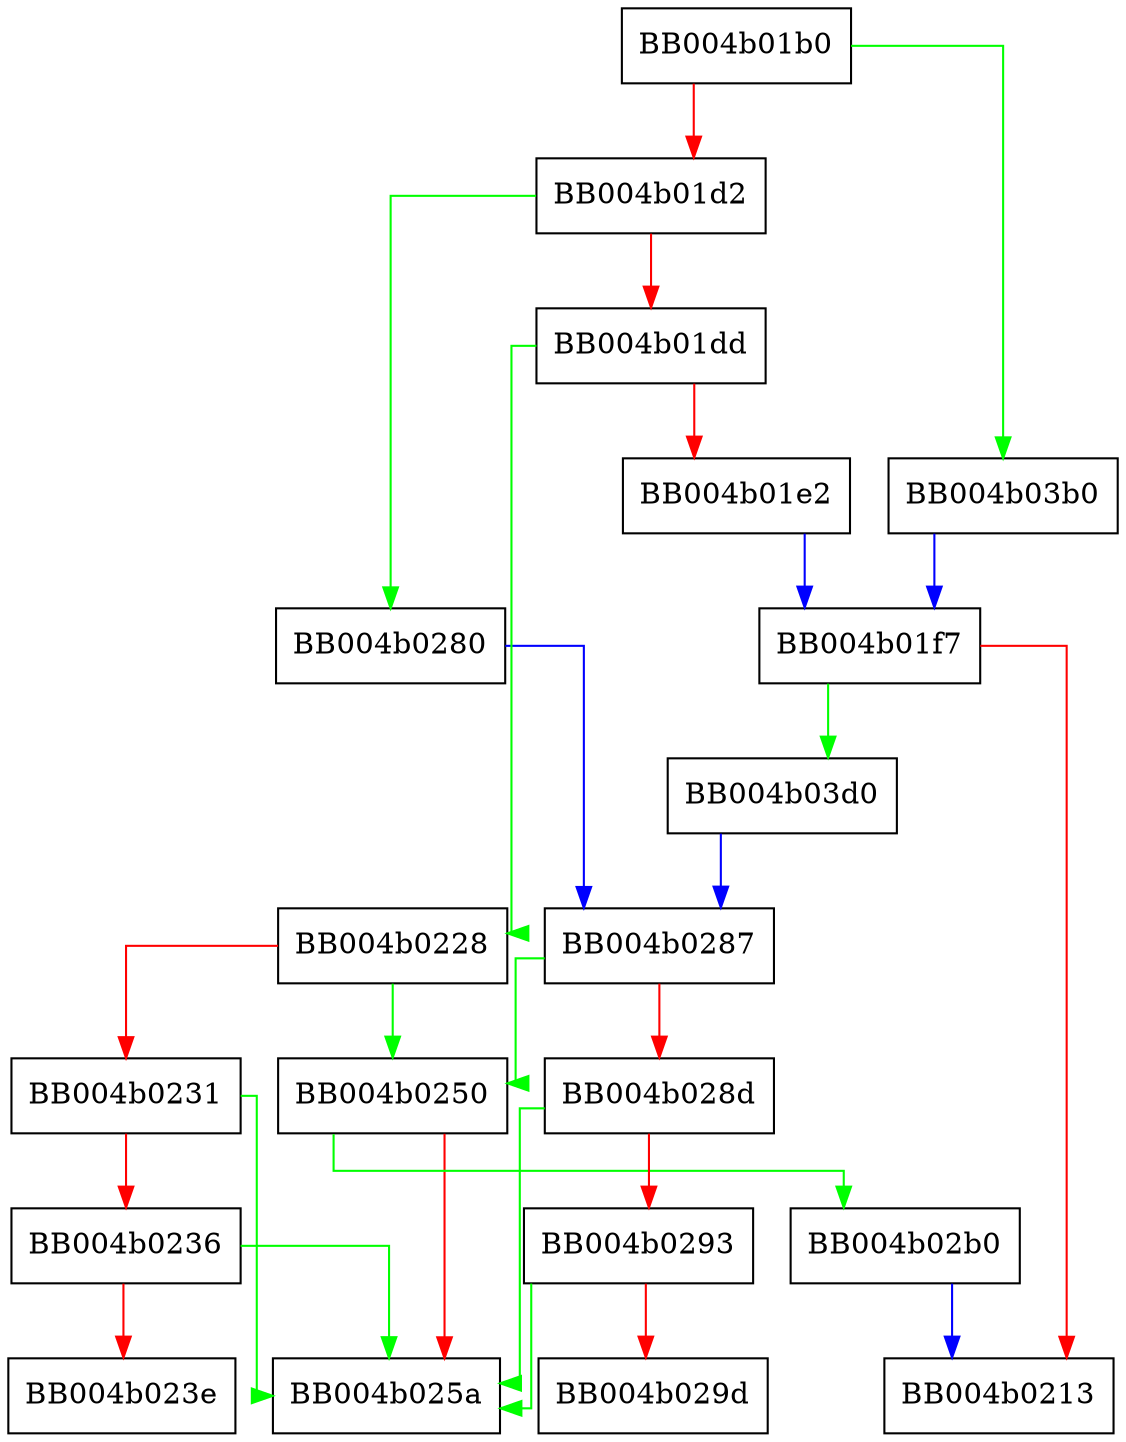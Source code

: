digraph ossl_quic_ctrl {
  node [shape="box"];
  graph [splines=ortho];
  BB004b01b0 -> BB004b03b0 [color="green"];
  BB004b01b0 -> BB004b01d2 [color="red"];
  BB004b01d2 -> BB004b0280 [color="green"];
  BB004b01d2 -> BB004b01dd [color="red"];
  BB004b01dd -> BB004b0228 [color="green"];
  BB004b01dd -> BB004b01e2 [color="red"];
  BB004b01e2 -> BB004b01f7 [color="blue"];
  BB004b01f7 -> BB004b03d0 [color="green"];
  BB004b01f7 -> BB004b0213 [color="red"];
  BB004b0228 -> BB004b0250 [color="green"];
  BB004b0228 -> BB004b0231 [color="red"];
  BB004b0231 -> BB004b025a [color="green"];
  BB004b0231 -> BB004b0236 [color="red"];
  BB004b0236 -> BB004b025a [color="green"];
  BB004b0236 -> BB004b023e [color="red"];
  BB004b0250 -> BB004b02b0 [color="green"];
  BB004b0250 -> BB004b025a [color="red"];
  BB004b0280 -> BB004b0287 [color="blue"];
  BB004b0287 -> BB004b0250 [color="green"];
  BB004b0287 -> BB004b028d [color="red"];
  BB004b028d -> BB004b025a [color="green"];
  BB004b028d -> BB004b0293 [color="red"];
  BB004b0293 -> BB004b025a [color="green"];
  BB004b0293 -> BB004b029d [color="red"];
  BB004b02b0 -> BB004b0213 [color="blue"];
  BB004b03b0 -> BB004b01f7 [color="blue"];
  BB004b03d0 -> BB004b0287 [color="blue"];
}